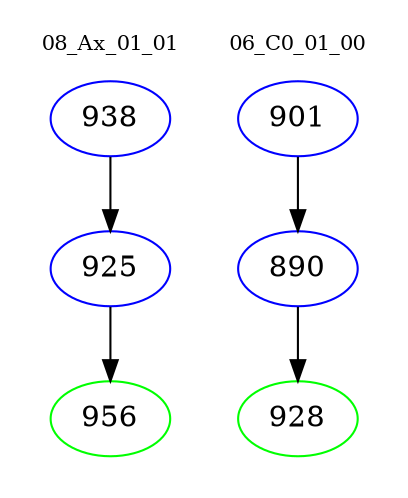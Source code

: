digraph{
subgraph cluster_0 {
color = white
label = "08_Ax_01_01";
fontsize=10;
T0_938 [label="938", color="blue"]
T0_938 -> T0_925 [color="black"]
T0_925 [label="925", color="blue"]
T0_925 -> T0_956 [color="black"]
T0_956 [label="956", color="green"]
}
subgraph cluster_1 {
color = white
label = "06_C0_01_00";
fontsize=10;
T1_901 [label="901", color="blue"]
T1_901 -> T1_890 [color="black"]
T1_890 [label="890", color="blue"]
T1_890 -> T1_928 [color="black"]
T1_928 [label="928", color="green"]
}
}
